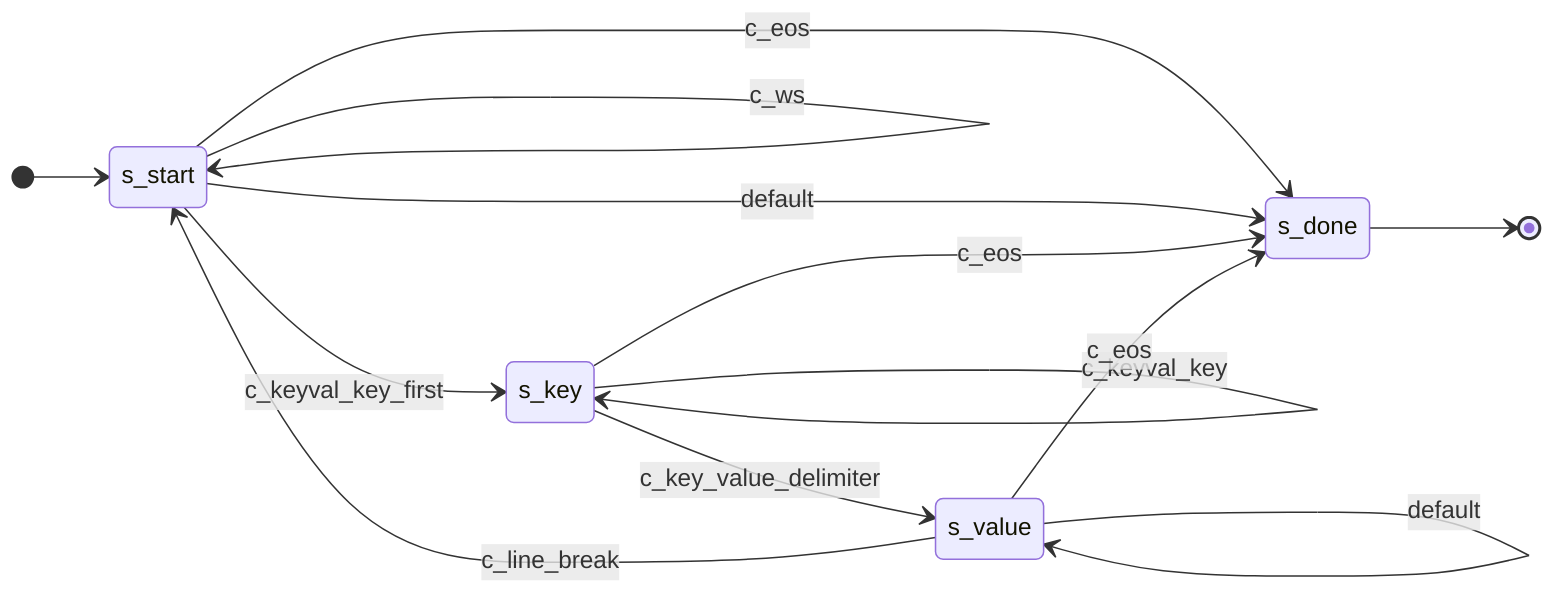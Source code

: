 stateDiagram-v2
  direction LR

  %% s_start state
  [*] --> s_start
  s_start --> s_done: c_eos
  s_start --> s_start: c_line_break
  s_start --> s_start: c_ws
  s_start --> s_key: c_keyval_key_first
  s_start --> s_done: default

  %% s_key state
  s_key --> s_key: c_keyval_key
  s_key --> s_value: c_key_value_delimiter
  s_key --> s_done: c_eos

  %% s_value state
  s_value --> s_start: c_line_break
  s_value --> s_done: c_eos
  s_value --> s_value: default

  %% s_done state
  s_done --> [*]